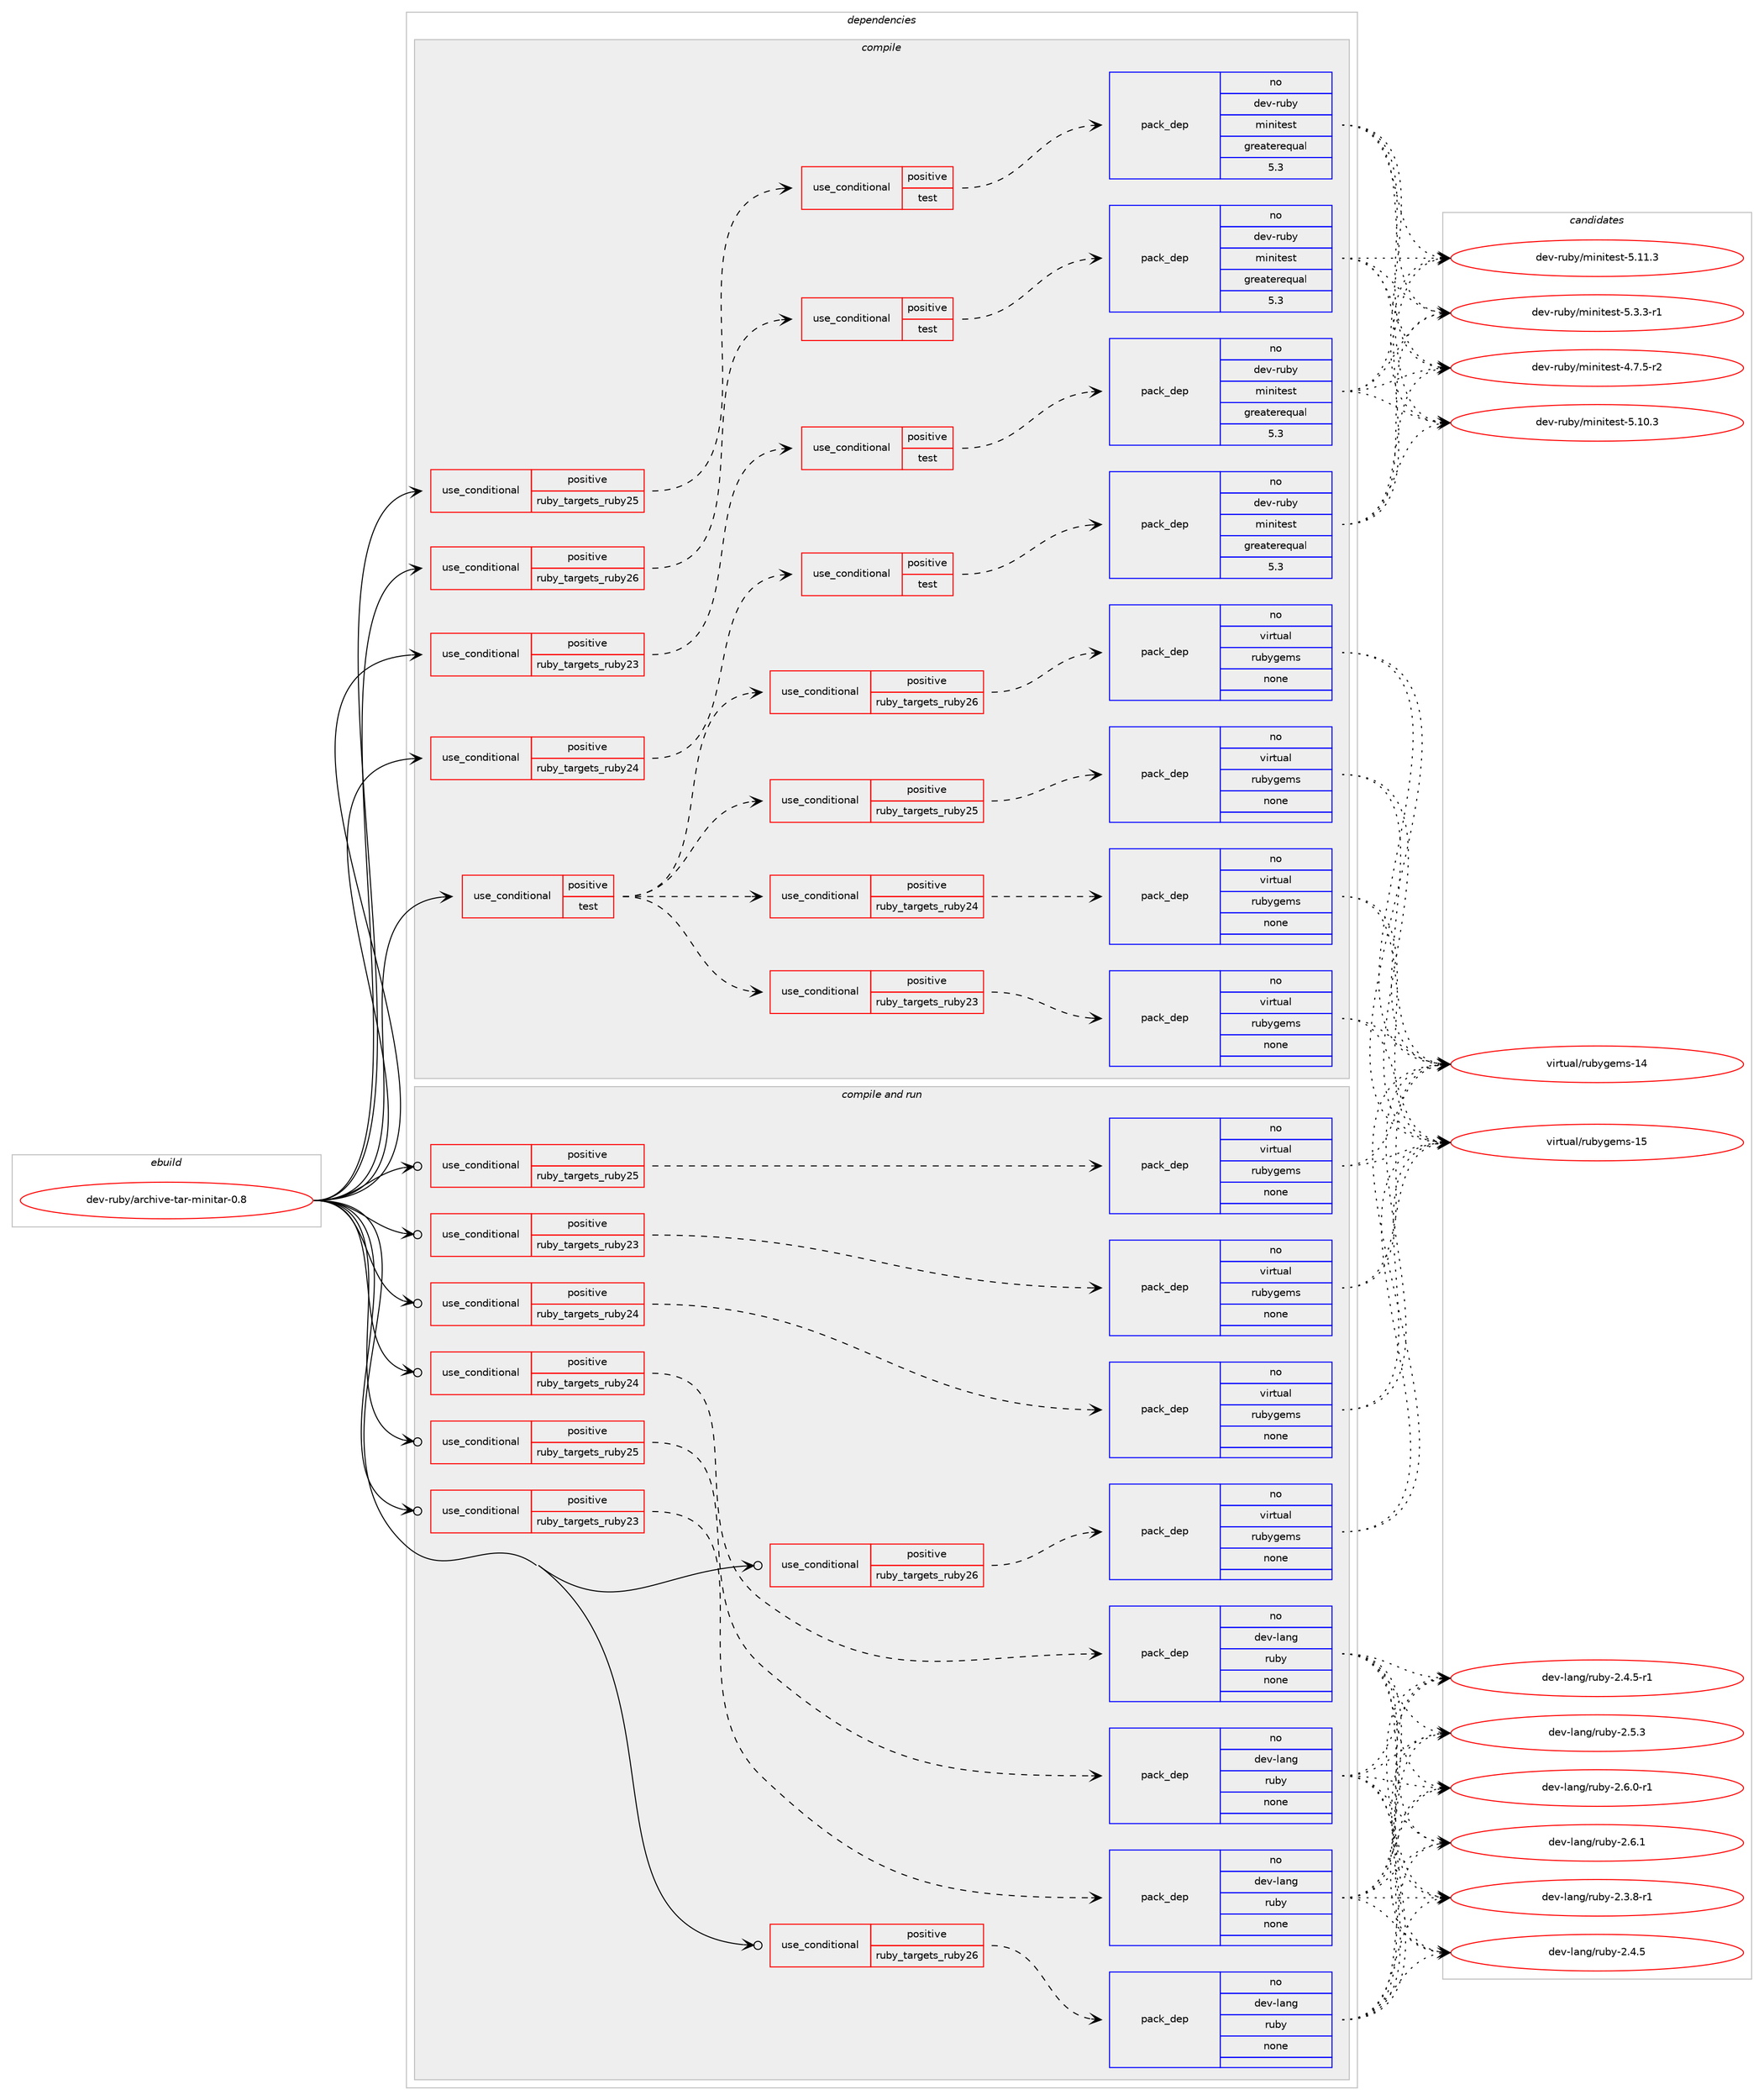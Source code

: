 digraph prolog {

# *************
# Graph options
# *************

newrank=true;
concentrate=true;
compound=true;
graph [rankdir=LR,fontname=Helvetica,fontsize=10,ranksep=1.5];#, ranksep=2.5, nodesep=0.2];
edge  [arrowhead=vee];
node  [fontname=Helvetica,fontsize=10];

# **********
# The ebuild
# **********

subgraph cluster_leftcol {
color=gray;
rank=same;
label=<<i>ebuild</i>>;
id [label="dev-ruby/archive-tar-minitar-0.8", color=red, width=4, href="../dev-ruby/archive-tar-minitar-0.8.svg"];
}

# ****************
# The dependencies
# ****************

subgraph cluster_midcol {
color=gray;
label=<<i>dependencies</i>>;
subgraph cluster_compile {
fillcolor="#eeeeee";
style=filled;
label=<<i>compile</i>>;
subgraph cond393432 {
dependency1481133 [label=<<TABLE BORDER="0" CELLBORDER="1" CELLSPACING="0" CELLPADDING="4"><TR><TD ROWSPAN="3" CELLPADDING="10">use_conditional</TD></TR><TR><TD>positive</TD></TR><TR><TD>ruby_targets_ruby23</TD></TR></TABLE>>, shape=none, color=red];
subgraph cond393433 {
dependency1481134 [label=<<TABLE BORDER="0" CELLBORDER="1" CELLSPACING="0" CELLPADDING="4"><TR><TD ROWSPAN="3" CELLPADDING="10">use_conditional</TD></TR><TR><TD>positive</TD></TR><TR><TD>test</TD></TR></TABLE>>, shape=none, color=red];
subgraph pack1064275 {
dependency1481135 [label=<<TABLE BORDER="0" CELLBORDER="1" CELLSPACING="0" CELLPADDING="4" WIDTH="220"><TR><TD ROWSPAN="6" CELLPADDING="30">pack_dep</TD></TR><TR><TD WIDTH="110">no</TD></TR><TR><TD>dev-ruby</TD></TR><TR><TD>minitest</TD></TR><TR><TD>greaterequal</TD></TR><TR><TD>5.3</TD></TR></TABLE>>, shape=none, color=blue];
}
dependency1481134:e -> dependency1481135:w [weight=20,style="dashed",arrowhead="vee"];
}
dependency1481133:e -> dependency1481134:w [weight=20,style="dashed",arrowhead="vee"];
}
id:e -> dependency1481133:w [weight=20,style="solid",arrowhead="vee"];
subgraph cond393434 {
dependency1481136 [label=<<TABLE BORDER="0" CELLBORDER="1" CELLSPACING="0" CELLPADDING="4"><TR><TD ROWSPAN="3" CELLPADDING="10">use_conditional</TD></TR><TR><TD>positive</TD></TR><TR><TD>ruby_targets_ruby24</TD></TR></TABLE>>, shape=none, color=red];
subgraph cond393435 {
dependency1481137 [label=<<TABLE BORDER="0" CELLBORDER="1" CELLSPACING="0" CELLPADDING="4"><TR><TD ROWSPAN="3" CELLPADDING="10">use_conditional</TD></TR><TR><TD>positive</TD></TR><TR><TD>test</TD></TR></TABLE>>, shape=none, color=red];
subgraph pack1064276 {
dependency1481138 [label=<<TABLE BORDER="0" CELLBORDER="1" CELLSPACING="0" CELLPADDING="4" WIDTH="220"><TR><TD ROWSPAN="6" CELLPADDING="30">pack_dep</TD></TR><TR><TD WIDTH="110">no</TD></TR><TR><TD>dev-ruby</TD></TR><TR><TD>minitest</TD></TR><TR><TD>greaterequal</TD></TR><TR><TD>5.3</TD></TR></TABLE>>, shape=none, color=blue];
}
dependency1481137:e -> dependency1481138:w [weight=20,style="dashed",arrowhead="vee"];
}
dependency1481136:e -> dependency1481137:w [weight=20,style="dashed",arrowhead="vee"];
}
id:e -> dependency1481136:w [weight=20,style="solid",arrowhead="vee"];
subgraph cond393436 {
dependency1481139 [label=<<TABLE BORDER="0" CELLBORDER="1" CELLSPACING="0" CELLPADDING="4"><TR><TD ROWSPAN="3" CELLPADDING="10">use_conditional</TD></TR><TR><TD>positive</TD></TR><TR><TD>ruby_targets_ruby25</TD></TR></TABLE>>, shape=none, color=red];
subgraph cond393437 {
dependency1481140 [label=<<TABLE BORDER="0" CELLBORDER="1" CELLSPACING="0" CELLPADDING="4"><TR><TD ROWSPAN="3" CELLPADDING="10">use_conditional</TD></TR><TR><TD>positive</TD></TR><TR><TD>test</TD></TR></TABLE>>, shape=none, color=red];
subgraph pack1064277 {
dependency1481141 [label=<<TABLE BORDER="0" CELLBORDER="1" CELLSPACING="0" CELLPADDING="4" WIDTH="220"><TR><TD ROWSPAN="6" CELLPADDING="30">pack_dep</TD></TR><TR><TD WIDTH="110">no</TD></TR><TR><TD>dev-ruby</TD></TR><TR><TD>minitest</TD></TR><TR><TD>greaterequal</TD></TR><TR><TD>5.3</TD></TR></TABLE>>, shape=none, color=blue];
}
dependency1481140:e -> dependency1481141:w [weight=20,style="dashed",arrowhead="vee"];
}
dependency1481139:e -> dependency1481140:w [weight=20,style="dashed",arrowhead="vee"];
}
id:e -> dependency1481139:w [weight=20,style="solid",arrowhead="vee"];
subgraph cond393438 {
dependency1481142 [label=<<TABLE BORDER="0" CELLBORDER="1" CELLSPACING="0" CELLPADDING="4"><TR><TD ROWSPAN="3" CELLPADDING="10">use_conditional</TD></TR><TR><TD>positive</TD></TR><TR><TD>ruby_targets_ruby26</TD></TR></TABLE>>, shape=none, color=red];
subgraph cond393439 {
dependency1481143 [label=<<TABLE BORDER="0" CELLBORDER="1" CELLSPACING="0" CELLPADDING="4"><TR><TD ROWSPAN="3" CELLPADDING="10">use_conditional</TD></TR><TR><TD>positive</TD></TR><TR><TD>test</TD></TR></TABLE>>, shape=none, color=red];
subgraph pack1064278 {
dependency1481144 [label=<<TABLE BORDER="0" CELLBORDER="1" CELLSPACING="0" CELLPADDING="4" WIDTH="220"><TR><TD ROWSPAN="6" CELLPADDING="30">pack_dep</TD></TR><TR><TD WIDTH="110">no</TD></TR><TR><TD>dev-ruby</TD></TR><TR><TD>minitest</TD></TR><TR><TD>greaterequal</TD></TR><TR><TD>5.3</TD></TR></TABLE>>, shape=none, color=blue];
}
dependency1481143:e -> dependency1481144:w [weight=20,style="dashed",arrowhead="vee"];
}
dependency1481142:e -> dependency1481143:w [weight=20,style="dashed",arrowhead="vee"];
}
id:e -> dependency1481142:w [weight=20,style="solid",arrowhead="vee"];
subgraph cond393440 {
dependency1481145 [label=<<TABLE BORDER="0" CELLBORDER="1" CELLSPACING="0" CELLPADDING="4"><TR><TD ROWSPAN="3" CELLPADDING="10">use_conditional</TD></TR><TR><TD>positive</TD></TR><TR><TD>test</TD></TR></TABLE>>, shape=none, color=red];
subgraph cond393441 {
dependency1481146 [label=<<TABLE BORDER="0" CELLBORDER="1" CELLSPACING="0" CELLPADDING="4"><TR><TD ROWSPAN="3" CELLPADDING="10">use_conditional</TD></TR><TR><TD>positive</TD></TR><TR><TD>ruby_targets_ruby23</TD></TR></TABLE>>, shape=none, color=red];
subgraph pack1064279 {
dependency1481147 [label=<<TABLE BORDER="0" CELLBORDER="1" CELLSPACING="0" CELLPADDING="4" WIDTH="220"><TR><TD ROWSPAN="6" CELLPADDING="30">pack_dep</TD></TR><TR><TD WIDTH="110">no</TD></TR><TR><TD>virtual</TD></TR><TR><TD>rubygems</TD></TR><TR><TD>none</TD></TR><TR><TD></TD></TR></TABLE>>, shape=none, color=blue];
}
dependency1481146:e -> dependency1481147:w [weight=20,style="dashed",arrowhead="vee"];
}
dependency1481145:e -> dependency1481146:w [weight=20,style="dashed",arrowhead="vee"];
subgraph cond393442 {
dependency1481148 [label=<<TABLE BORDER="0" CELLBORDER="1" CELLSPACING="0" CELLPADDING="4"><TR><TD ROWSPAN="3" CELLPADDING="10">use_conditional</TD></TR><TR><TD>positive</TD></TR><TR><TD>ruby_targets_ruby24</TD></TR></TABLE>>, shape=none, color=red];
subgraph pack1064280 {
dependency1481149 [label=<<TABLE BORDER="0" CELLBORDER="1" CELLSPACING="0" CELLPADDING="4" WIDTH="220"><TR><TD ROWSPAN="6" CELLPADDING="30">pack_dep</TD></TR><TR><TD WIDTH="110">no</TD></TR><TR><TD>virtual</TD></TR><TR><TD>rubygems</TD></TR><TR><TD>none</TD></TR><TR><TD></TD></TR></TABLE>>, shape=none, color=blue];
}
dependency1481148:e -> dependency1481149:w [weight=20,style="dashed",arrowhead="vee"];
}
dependency1481145:e -> dependency1481148:w [weight=20,style="dashed",arrowhead="vee"];
subgraph cond393443 {
dependency1481150 [label=<<TABLE BORDER="0" CELLBORDER="1" CELLSPACING="0" CELLPADDING="4"><TR><TD ROWSPAN="3" CELLPADDING="10">use_conditional</TD></TR><TR><TD>positive</TD></TR><TR><TD>ruby_targets_ruby25</TD></TR></TABLE>>, shape=none, color=red];
subgraph pack1064281 {
dependency1481151 [label=<<TABLE BORDER="0" CELLBORDER="1" CELLSPACING="0" CELLPADDING="4" WIDTH="220"><TR><TD ROWSPAN="6" CELLPADDING="30">pack_dep</TD></TR><TR><TD WIDTH="110">no</TD></TR><TR><TD>virtual</TD></TR><TR><TD>rubygems</TD></TR><TR><TD>none</TD></TR><TR><TD></TD></TR></TABLE>>, shape=none, color=blue];
}
dependency1481150:e -> dependency1481151:w [weight=20,style="dashed",arrowhead="vee"];
}
dependency1481145:e -> dependency1481150:w [weight=20,style="dashed",arrowhead="vee"];
subgraph cond393444 {
dependency1481152 [label=<<TABLE BORDER="0" CELLBORDER="1" CELLSPACING="0" CELLPADDING="4"><TR><TD ROWSPAN="3" CELLPADDING="10">use_conditional</TD></TR><TR><TD>positive</TD></TR><TR><TD>ruby_targets_ruby26</TD></TR></TABLE>>, shape=none, color=red];
subgraph pack1064282 {
dependency1481153 [label=<<TABLE BORDER="0" CELLBORDER="1" CELLSPACING="0" CELLPADDING="4" WIDTH="220"><TR><TD ROWSPAN="6" CELLPADDING="30">pack_dep</TD></TR><TR><TD WIDTH="110">no</TD></TR><TR><TD>virtual</TD></TR><TR><TD>rubygems</TD></TR><TR><TD>none</TD></TR><TR><TD></TD></TR></TABLE>>, shape=none, color=blue];
}
dependency1481152:e -> dependency1481153:w [weight=20,style="dashed",arrowhead="vee"];
}
dependency1481145:e -> dependency1481152:w [weight=20,style="dashed",arrowhead="vee"];
}
id:e -> dependency1481145:w [weight=20,style="solid",arrowhead="vee"];
}
subgraph cluster_compileandrun {
fillcolor="#eeeeee";
style=filled;
label=<<i>compile and run</i>>;
subgraph cond393445 {
dependency1481154 [label=<<TABLE BORDER="0" CELLBORDER="1" CELLSPACING="0" CELLPADDING="4"><TR><TD ROWSPAN="3" CELLPADDING="10">use_conditional</TD></TR><TR><TD>positive</TD></TR><TR><TD>ruby_targets_ruby23</TD></TR></TABLE>>, shape=none, color=red];
subgraph pack1064283 {
dependency1481155 [label=<<TABLE BORDER="0" CELLBORDER="1" CELLSPACING="0" CELLPADDING="4" WIDTH="220"><TR><TD ROWSPAN="6" CELLPADDING="30">pack_dep</TD></TR><TR><TD WIDTH="110">no</TD></TR><TR><TD>dev-lang</TD></TR><TR><TD>ruby</TD></TR><TR><TD>none</TD></TR><TR><TD></TD></TR></TABLE>>, shape=none, color=blue];
}
dependency1481154:e -> dependency1481155:w [weight=20,style="dashed",arrowhead="vee"];
}
id:e -> dependency1481154:w [weight=20,style="solid",arrowhead="odotvee"];
subgraph cond393446 {
dependency1481156 [label=<<TABLE BORDER="0" CELLBORDER="1" CELLSPACING="0" CELLPADDING="4"><TR><TD ROWSPAN="3" CELLPADDING="10">use_conditional</TD></TR><TR><TD>positive</TD></TR><TR><TD>ruby_targets_ruby23</TD></TR></TABLE>>, shape=none, color=red];
subgraph pack1064284 {
dependency1481157 [label=<<TABLE BORDER="0" CELLBORDER="1" CELLSPACING="0" CELLPADDING="4" WIDTH="220"><TR><TD ROWSPAN="6" CELLPADDING="30">pack_dep</TD></TR><TR><TD WIDTH="110">no</TD></TR><TR><TD>virtual</TD></TR><TR><TD>rubygems</TD></TR><TR><TD>none</TD></TR><TR><TD></TD></TR></TABLE>>, shape=none, color=blue];
}
dependency1481156:e -> dependency1481157:w [weight=20,style="dashed",arrowhead="vee"];
}
id:e -> dependency1481156:w [weight=20,style="solid",arrowhead="odotvee"];
subgraph cond393447 {
dependency1481158 [label=<<TABLE BORDER="0" CELLBORDER="1" CELLSPACING="0" CELLPADDING="4"><TR><TD ROWSPAN="3" CELLPADDING="10">use_conditional</TD></TR><TR><TD>positive</TD></TR><TR><TD>ruby_targets_ruby24</TD></TR></TABLE>>, shape=none, color=red];
subgraph pack1064285 {
dependency1481159 [label=<<TABLE BORDER="0" CELLBORDER="1" CELLSPACING="0" CELLPADDING="4" WIDTH="220"><TR><TD ROWSPAN="6" CELLPADDING="30">pack_dep</TD></TR><TR><TD WIDTH="110">no</TD></TR><TR><TD>dev-lang</TD></TR><TR><TD>ruby</TD></TR><TR><TD>none</TD></TR><TR><TD></TD></TR></TABLE>>, shape=none, color=blue];
}
dependency1481158:e -> dependency1481159:w [weight=20,style="dashed",arrowhead="vee"];
}
id:e -> dependency1481158:w [weight=20,style="solid",arrowhead="odotvee"];
subgraph cond393448 {
dependency1481160 [label=<<TABLE BORDER="0" CELLBORDER="1" CELLSPACING="0" CELLPADDING="4"><TR><TD ROWSPAN="3" CELLPADDING="10">use_conditional</TD></TR><TR><TD>positive</TD></TR><TR><TD>ruby_targets_ruby24</TD></TR></TABLE>>, shape=none, color=red];
subgraph pack1064286 {
dependency1481161 [label=<<TABLE BORDER="0" CELLBORDER="1" CELLSPACING="0" CELLPADDING="4" WIDTH="220"><TR><TD ROWSPAN="6" CELLPADDING="30">pack_dep</TD></TR><TR><TD WIDTH="110">no</TD></TR><TR><TD>virtual</TD></TR><TR><TD>rubygems</TD></TR><TR><TD>none</TD></TR><TR><TD></TD></TR></TABLE>>, shape=none, color=blue];
}
dependency1481160:e -> dependency1481161:w [weight=20,style="dashed",arrowhead="vee"];
}
id:e -> dependency1481160:w [weight=20,style="solid",arrowhead="odotvee"];
subgraph cond393449 {
dependency1481162 [label=<<TABLE BORDER="0" CELLBORDER="1" CELLSPACING="0" CELLPADDING="4"><TR><TD ROWSPAN="3" CELLPADDING="10">use_conditional</TD></TR><TR><TD>positive</TD></TR><TR><TD>ruby_targets_ruby25</TD></TR></TABLE>>, shape=none, color=red];
subgraph pack1064287 {
dependency1481163 [label=<<TABLE BORDER="0" CELLBORDER="1" CELLSPACING="0" CELLPADDING="4" WIDTH="220"><TR><TD ROWSPAN="6" CELLPADDING="30">pack_dep</TD></TR><TR><TD WIDTH="110">no</TD></TR><TR><TD>dev-lang</TD></TR><TR><TD>ruby</TD></TR><TR><TD>none</TD></TR><TR><TD></TD></TR></TABLE>>, shape=none, color=blue];
}
dependency1481162:e -> dependency1481163:w [weight=20,style="dashed",arrowhead="vee"];
}
id:e -> dependency1481162:w [weight=20,style="solid",arrowhead="odotvee"];
subgraph cond393450 {
dependency1481164 [label=<<TABLE BORDER="0" CELLBORDER="1" CELLSPACING="0" CELLPADDING="4"><TR><TD ROWSPAN="3" CELLPADDING="10">use_conditional</TD></TR><TR><TD>positive</TD></TR><TR><TD>ruby_targets_ruby25</TD></TR></TABLE>>, shape=none, color=red];
subgraph pack1064288 {
dependency1481165 [label=<<TABLE BORDER="0" CELLBORDER="1" CELLSPACING="0" CELLPADDING="4" WIDTH="220"><TR><TD ROWSPAN="6" CELLPADDING="30">pack_dep</TD></TR><TR><TD WIDTH="110">no</TD></TR><TR><TD>virtual</TD></TR><TR><TD>rubygems</TD></TR><TR><TD>none</TD></TR><TR><TD></TD></TR></TABLE>>, shape=none, color=blue];
}
dependency1481164:e -> dependency1481165:w [weight=20,style="dashed",arrowhead="vee"];
}
id:e -> dependency1481164:w [weight=20,style="solid",arrowhead="odotvee"];
subgraph cond393451 {
dependency1481166 [label=<<TABLE BORDER="0" CELLBORDER="1" CELLSPACING="0" CELLPADDING="4"><TR><TD ROWSPAN="3" CELLPADDING="10">use_conditional</TD></TR><TR><TD>positive</TD></TR><TR><TD>ruby_targets_ruby26</TD></TR></TABLE>>, shape=none, color=red];
subgraph pack1064289 {
dependency1481167 [label=<<TABLE BORDER="0" CELLBORDER="1" CELLSPACING="0" CELLPADDING="4" WIDTH="220"><TR><TD ROWSPAN="6" CELLPADDING="30">pack_dep</TD></TR><TR><TD WIDTH="110">no</TD></TR><TR><TD>dev-lang</TD></TR><TR><TD>ruby</TD></TR><TR><TD>none</TD></TR><TR><TD></TD></TR></TABLE>>, shape=none, color=blue];
}
dependency1481166:e -> dependency1481167:w [weight=20,style="dashed",arrowhead="vee"];
}
id:e -> dependency1481166:w [weight=20,style="solid",arrowhead="odotvee"];
subgraph cond393452 {
dependency1481168 [label=<<TABLE BORDER="0" CELLBORDER="1" CELLSPACING="0" CELLPADDING="4"><TR><TD ROWSPAN="3" CELLPADDING="10">use_conditional</TD></TR><TR><TD>positive</TD></TR><TR><TD>ruby_targets_ruby26</TD></TR></TABLE>>, shape=none, color=red];
subgraph pack1064290 {
dependency1481169 [label=<<TABLE BORDER="0" CELLBORDER="1" CELLSPACING="0" CELLPADDING="4" WIDTH="220"><TR><TD ROWSPAN="6" CELLPADDING="30">pack_dep</TD></TR><TR><TD WIDTH="110">no</TD></TR><TR><TD>virtual</TD></TR><TR><TD>rubygems</TD></TR><TR><TD>none</TD></TR><TR><TD></TD></TR></TABLE>>, shape=none, color=blue];
}
dependency1481168:e -> dependency1481169:w [weight=20,style="dashed",arrowhead="vee"];
}
id:e -> dependency1481168:w [weight=20,style="solid",arrowhead="odotvee"];
}
subgraph cluster_run {
fillcolor="#eeeeee";
style=filled;
label=<<i>run</i>>;
}
}

# **************
# The candidates
# **************

subgraph cluster_choices {
rank=same;
color=gray;
label=<<i>candidates</i>>;

subgraph choice1064275 {
color=black;
nodesep=1;
choice1001011184511411798121471091051101051161011151164552465546534511450 [label="dev-ruby/minitest-4.7.5-r2", color=red, width=4,href="../dev-ruby/minitest-4.7.5-r2.svg"];
choice10010111845114117981214710910511010511610111511645534649484651 [label="dev-ruby/minitest-5.10.3", color=red, width=4,href="../dev-ruby/minitest-5.10.3.svg"];
choice10010111845114117981214710910511010511610111511645534649494651 [label="dev-ruby/minitest-5.11.3", color=red, width=4,href="../dev-ruby/minitest-5.11.3.svg"];
choice1001011184511411798121471091051101051161011151164553465146514511449 [label="dev-ruby/minitest-5.3.3-r1", color=red, width=4,href="../dev-ruby/minitest-5.3.3-r1.svg"];
dependency1481135:e -> choice1001011184511411798121471091051101051161011151164552465546534511450:w [style=dotted,weight="100"];
dependency1481135:e -> choice10010111845114117981214710910511010511610111511645534649484651:w [style=dotted,weight="100"];
dependency1481135:e -> choice10010111845114117981214710910511010511610111511645534649494651:w [style=dotted,weight="100"];
dependency1481135:e -> choice1001011184511411798121471091051101051161011151164553465146514511449:w [style=dotted,weight="100"];
}
subgraph choice1064276 {
color=black;
nodesep=1;
choice1001011184511411798121471091051101051161011151164552465546534511450 [label="dev-ruby/minitest-4.7.5-r2", color=red, width=4,href="../dev-ruby/minitest-4.7.5-r2.svg"];
choice10010111845114117981214710910511010511610111511645534649484651 [label="dev-ruby/minitest-5.10.3", color=red, width=4,href="../dev-ruby/minitest-5.10.3.svg"];
choice10010111845114117981214710910511010511610111511645534649494651 [label="dev-ruby/minitest-5.11.3", color=red, width=4,href="../dev-ruby/minitest-5.11.3.svg"];
choice1001011184511411798121471091051101051161011151164553465146514511449 [label="dev-ruby/minitest-5.3.3-r1", color=red, width=4,href="../dev-ruby/minitest-5.3.3-r1.svg"];
dependency1481138:e -> choice1001011184511411798121471091051101051161011151164552465546534511450:w [style=dotted,weight="100"];
dependency1481138:e -> choice10010111845114117981214710910511010511610111511645534649484651:w [style=dotted,weight="100"];
dependency1481138:e -> choice10010111845114117981214710910511010511610111511645534649494651:w [style=dotted,weight="100"];
dependency1481138:e -> choice1001011184511411798121471091051101051161011151164553465146514511449:w [style=dotted,weight="100"];
}
subgraph choice1064277 {
color=black;
nodesep=1;
choice1001011184511411798121471091051101051161011151164552465546534511450 [label="dev-ruby/minitest-4.7.5-r2", color=red, width=4,href="../dev-ruby/minitest-4.7.5-r2.svg"];
choice10010111845114117981214710910511010511610111511645534649484651 [label="dev-ruby/minitest-5.10.3", color=red, width=4,href="../dev-ruby/minitest-5.10.3.svg"];
choice10010111845114117981214710910511010511610111511645534649494651 [label="dev-ruby/minitest-5.11.3", color=red, width=4,href="../dev-ruby/minitest-5.11.3.svg"];
choice1001011184511411798121471091051101051161011151164553465146514511449 [label="dev-ruby/minitest-5.3.3-r1", color=red, width=4,href="../dev-ruby/minitest-5.3.3-r1.svg"];
dependency1481141:e -> choice1001011184511411798121471091051101051161011151164552465546534511450:w [style=dotted,weight="100"];
dependency1481141:e -> choice10010111845114117981214710910511010511610111511645534649484651:w [style=dotted,weight="100"];
dependency1481141:e -> choice10010111845114117981214710910511010511610111511645534649494651:w [style=dotted,weight="100"];
dependency1481141:e -> choice1001011184511411798121471091051101051161011151164553465146514511449:w [style=dotted,weight="100"];
}
subgraph choice1064278 {
color=black;
nodesep=1;
choice1001011184511411798121471091051101051161011151164552465546534511450 [label="dev-ruby/minitest-4.7.5-r2", color=red, width=4,href="../dev-ruby/minitest-4.7.5-r2.svg"];
choice10010111845114117981214710910511010511610111511645534649484651 [label="dev-ruby/minitest-5.10.3", color=red, width=4,href="../dev-ruby/minitest-5.10.3.svg"];
choice10010111845114117981214710910511010511610111511645534649494651 [label="dev-ruby/minitest-5.11.3", color=red, width=4,href="../dev-ruby/minitest-5.11.3.svg"];
choice1001011184511411798121471091051101051161011151164553465146514511449 [label="dev-ruby/minitest-5.3.3-r1", color=red, width=4,href="../dev-ruby/minitest-5.3.3-r1.svg"];
dependency1481144:e -> choice1001011184511411798121471091051101051161011151164552465546534511450:w [style=dotted,weight="100"];
dependency1481144:e -> choice10010111845114117981214710910511010511610111511645534649484651:w [style=dotted,weight="100"];
dependency1481144:e -> choice10010111845114117981214710910511010511610111511645534649494651:w [style=dotted,weight="100"];
dependency1481144:e -> choice1001011184511411798121471091051101051161011151164553465146514511449:w [style=dotted,weight="100"];
}
subgraph choice1064279 {
color=black;
nodesep=1;
choice118105114116117971084711411798121103101109115454952 [label="virtual/rubygems-14", color=red, width=4,href="../virtual/rubygems-14.svg"];
choice118105114116117971084711411798121103101109115454953 [label="virtual/rubygems-15", color=red, width=4,href="../virtual/rubygems-15.svg"];
dependency1481147:e -> choice118105114116117971084711411798121103101109115454952:w [style=dotted,weight="100"];
dependency1481147:e -> choice118105114116117971084711411798121103101109115454953:w [style=dotted,weight="100"];
}
subgraph choice1064280 {
color=black;
nodesep=1;
choice118105114116117971084711411798121103101109115454952 [label="virtual/rubygems-14", color=red, width=4,href="../virtual/rubygems-14.svg"];
choice118105114116117971084711411798121103101109115454953 [label="virtual/rubygems-15", color=red, width=4,href="../virtual/rubygems-15.svg"];
dependency1481149:e -> choice118105114116117971084711411798121103101109115454952:w [style=dotted,weight="100"];
dependency1481149:e -> choice118105114116117971084711411798121103101109115454953:w [style=dotted,weight="100"];
}
subgraph choice1064281 {
color=black;
nodesep=1;
choice118105114116117971084711411798121103101109115454952 [label="virtual/rubygems-14", color=red, width=4,href="../virtual/rubygems-14.svg"];
choice118105114116117971084711411798121103101109115454953 [label="virtual/rubygems-15", color=red, width=4,href="../virtual/rubygems-15.svg"];
dependency1481151:e -> choice118105114116117971084711411798121103101109115454952:w [style=dotted,weight="100"];
dependency1481151:e -> choice118105114116117971084711411798121103101109115454953:w [style=dotted,weight="100"];
}
subgraph choice1064282 {
color=black;
nodesep=1;
choice118105114116117971084711411798121103101109115454952 [label="virtual/rubygems-14", color=red, width=4,href="../virtual/rubygems-14.svg"];
choice118105114116117971084711411798121103101109115454953 [label="virtual/rubygems-15", color=red, width=4,href="../virtual/rubygems-15.svg"];
dependency1481153:e -> choice118105114116117971084711411798121103101109115454952:w [style=dotted,weight="100"];
dependency1481153:e -> choice118105114116117971084711411798121103101109115454953:w [style=dotted,weight="100"];
}
subgraph choice1064283 {
color=black;
nodesep=1;
choice100101118451089711010347114117981214550465146564511449 [label="dev-lang/ruby-2.3.8-r1", color=red, width=4,href="../dev-lang/ruby-2.3.8-r1.svg"];
choice10010111845108971101034711411798121455046524653 [label="dev-lang/ruby-2.4.5", color=red, width=4,href="../dev-lang/ruby-2.4.5.svg"];
choice100101118451089711010347114117981214550465246534511449 [label="dev-lang/ruby-2.4.5-r1", color=red, width=4,href="../dev-lang/ruby-2.4.5-r1.svg"];
choice10010111845108971101034711411798121455046534651 [label="dev-lang/ruby-2.5.3", color=red, width=4,href="../dev-lang/ruby-2.5.3.svg"];
choice100101118451089711010347114117981214550465446484511449 [label="dev-lang/ruby-2.6.0-r1", color=red, width=4,href="../dev-lang/ruby-2.6.0-r1.svg"];
choice10010111845108971101034711411798121455046544649 [label="dev-lang/ruby-2.6.1", color=red, width=4,href="../dev-lang/ruby-2.6.1.svg"];
dependency1481155:e -> choice100101118451089711010347114117981214550465146564511449:w [style=dotted,weight="100"];
dependency1481155:e -> choice10010111845108971101034711411798121455046524653:w [style=dotted,weight="100"];
dependency1481155:e -> choice100101118451089711010347114117981214550465246534511449:w [style=dotted,weight="100"];
dependency1481155:e -> choice10010111845108971101034711411798121455046534651:w [style=dotted,weight="100"];
dependency1481155:e -> choice100101118451089711010347114117981214550465446484511449:w [style=dotted,weight="100"];
dependency1481155:e -> choice10010111845108971101034711411798121455046544649:w [style=dotted,weight="100"];
}
subgraph choice1064284 {
color=black;
nodesep=1;
choice118105114116117971084711411798121103101109115454952 [label="virtual/rubygems-14", color=red, width=4,href="../virtual/rubygems-14.svg"];
choice118105114116117971084711411798121103101109115454953 [label="virtual/rubygems-15", color=red, width=4,href="../virtual/rubygems-15.svg"];
dependency1481157:e -> choice118105114116117971084711411798121103101109115454952:w [style=dotted,weight="100"];
dependency1481157:e -> choice118105114116117971084711411798121103101109115454953:w [style=dotted,weight="100"];
}
subgraph choice1064285 {
color=black;
nodesep=1;
choice100101118451089711010347114117981214550465146564511449 [label="dev-lang/ruby-2.3.8-r1", color=red, width=4,href="../dev-lang/ruby-2.3.8-r1.svg"];
choice10010111845108971101034711411798121455046524653 [label="dev-lang/ruby-2.4.5", color=red, width=4,href="../dev-lang/ruby-2.4.5.svg"];
choice100101118451089711010347114117981214550465246534511449 [label="dev-lang/ruby-2.4.5-r1", color=red, width=4,href="../dev-lang/ruby-2.4.5-r1.svg"];
choice10010111845108971101034711411798121455046534651 [label="dev-lang/ruby-2.5.3", color=red, width=4,href="../dev-lang/ruby-2.5.3.svg"];
choice100101118451089711010347114117981214550465446484511449 [label="dev-lang/ruby-2.6.0-r1", color=red, width=4,href="../dev-lang/ruby-2.6.0-r1.svg"];
choice10010111845108971101034711411798121455046544649 [label="dev-lang/ruby-2.6.1", color=red, width=4,href="../dev-lang/ruby-2.6.1.svg"];
dependency1481159:e -> choice100101118451089711010347114117981214550465146564511449:w [style=dotted,weight="100"];
dependency1481159:e -> choice10010111845108971101034711411798121455046524653:w [style=dotted,weight="100"];
dependency1481159:e -> choice100101118451089711010347114117981214550465246534511449:w [style=dotted,weight="100"];
dependency1481159:e -> choice10010111845108971101034711411798121455046534651:w [style=dotted,weight="100"];
dependency1481159:e -> choice100101118451089711010347114117981214550465446484511449:w [style=dotted,weight="100"];
dependency1481159:e -> choice10010111845108971101034711411798121455046544649:w [style=dotted,weight="100"];
}
subgraph choice1064286 {
color=black;
nodesep=1;
choice118105114116117971084711411798121103101109115454952 [label="virtual/rubygems-14", color=red, width=4,href="../virtual/rubygems-14.svg"];
choice118105114116117971084711411798121103101109115454953 [label="virtual/rubygems-15", color=red, width=4,href="../virtual/rubygems-15.svg"];
dependency1481161:e -> choice118105114116117971084711411798121103101109115454952:w [style=dotted,weight="100"];
dependency1481161:e -> choice118105114116117971084711411798121103101109115454953:w [style=dotted,weight="100"];
}
subgraph choice1064287 {
color=black;
nodesep=1;
choice100101118451089711010347114117981214550465146564511449 [label="dev-lang/ruby-2.3.8-r1", color=red, width=4,href="../dev-lang/ruby-2.3.8-r1.svg"];
choice10010111845108971101034711411798121455046524653 [label="dev-lang/ruby-2.4.5", color=red, width=4,href="../dev-lang/ruby-2.4.5.svg"];
choice100101118451089711010347114117981214550465246534511449 [label="dev-lang/ruby-2.4.5-r1", color=red, width=4,href="../dev-lang/ruby-2.4.5-r1.svg"];
choice10010111845108971101034711411798121455046534651 [label="dev-lang/ruby-2.5.3", color=red, width=4,href="../dev-lang/ruby-2.5.3.svg"];
choice100101118451089711010347114117981214550465446484511449 [label="dev-lang/ruby-2.6.0-r1", color=red, width=4,href="../dev-lang/ruby-2.6.0-r1.svg"];
choice10010111845108971101034711411798121455046544649 [label="dev-lang/ruby-2.6.1", color=red, width=4,href="../dev-lang/ruby-2.6.1.svg"];
dependency1481163:e -> choice100101118451089711010347114117981214550465146564511449:w [style=dotted,weight="100"];
dependency1481163:e -> choice10010111845108971101034711411798121455046524653:w [style=dotted,weight="100"];
dependency1481163:e -> choice100101118451089711010347114117981214550465246534511449:w [style=dotted,weight="100"];
dependency1481163:e -> choice10010111845108971101034711411798121455046534651:w [style=dotted,weight="100"];
dependency1481163:e -> choice100101118451089711010347114117981214550465446484511449:w [style=dotted,weight="100"];
dependency1481163:e -> choice10010111845108971101034711411798121455046544649:w [style=dotted,weight="100"];
}
subgraph choice1064288 {
color=black;
nodesep=1;
choice118105114116117971084711411798121103101109115454952 [label="virtual/rubygems-14", color=red, width=4,href="../virtual/rubygems-14.svg"];
choice118105114116117971084711411798121103101109115454953 [label="virtual/rubygems-15", color=red, width=4,href="../virtual/rubygems-15.svg"];
dependency1481165:e -> choice118105114116117971084711411798121103101109115454952:w [style=dotted,weight="100"];
dependency1481165:e -> choice118105114116117971084711411798121103101109115454953:w [style=dotted,weight="100"];
}
subgraph choice1064289 {
color=black;
nodesep=1;
choice100101118451089711010347114117981214550465146564511449 [label="dev-lang/ruby-2.3.8-r1", color=red, width=4,href="../dev-lang/ruby-2.3.8-r1.svg"];
choice10010111845108971101034711411798121455046524653 [label="dev-lang/ruby-2.4.5", color=red, width=4,href="../dev-lang/ruby-2.4.5.svg"];
choice100101118451089711010347114117981214550465246534511449 [label="dev-lang/ruby-2.4.5-r1", color=red, width=4,href="../dev-lang/ruby-2.4.5-r1.svg"];
choice10010111845108971101034711411798121455046534651 [label="dev-lang/ruby-2.5.3", color=red, width=4,href="../dev-lang/ruby-2.5.3.svg"];
choice100101118451089711010347114117981214550465446484511449 [label="dev-lang/ruby-2.6.0-r1", color=red, width=4,href="../dev-lang/ruby-2.6.0-r1.svg"];
choice10010111845108971101034711411798121455046544649 [label="dev-lang/ruby-2.6.1", color=red, width=4,href="../dev-lang/ruby-2.6.1.svg"];
dependency1481167:e -> choice100101118451089711010347114117981214550465146564511449:w [style=dotted,weight="100"];
dependency1481167:e -> choice10010111845108971101034711411798121455046524653:w [style=dotted,weight="100"];
dependency1481167:e -> choice100101118451089711010347114117981214550465246534511449:w [style=dotted,weight="100"];
dependency1481167:e -> choice10010111845108971101034711411798121455046534651:w [style=dotted,weight="100"];
dependency1481167:e -> choice100101118451089711010347114117981214550465446484511449:w [style=dotted,weight="100"];
dependency1481167:e -> choice10010111845108971101034711411798121455046544649:w [style=dotted,weight="100"];
}
subgraph choice1064290 {
color=black;
nodesep=1;
choice118105114116117971084711411798121103101109115454952 [label="virtual/rubygems-14", color=red, width=4,href="../virtual/rubygems-14.svg"];
choice118105114116117971084711411798121103101109115454953 [label="virtual/rubygems-15", color=red, width=4,href="../virtual/rubygems-15.svg"];
dependency1481169:e -> choice118105114116117971084711411798121103101109115454952:w [style=dotted,weight="100"];
dependency1481169:e -> choice118105114116117971084711411798121103101109115454953:w [style=dotted,weight="100"];
}
}

}
